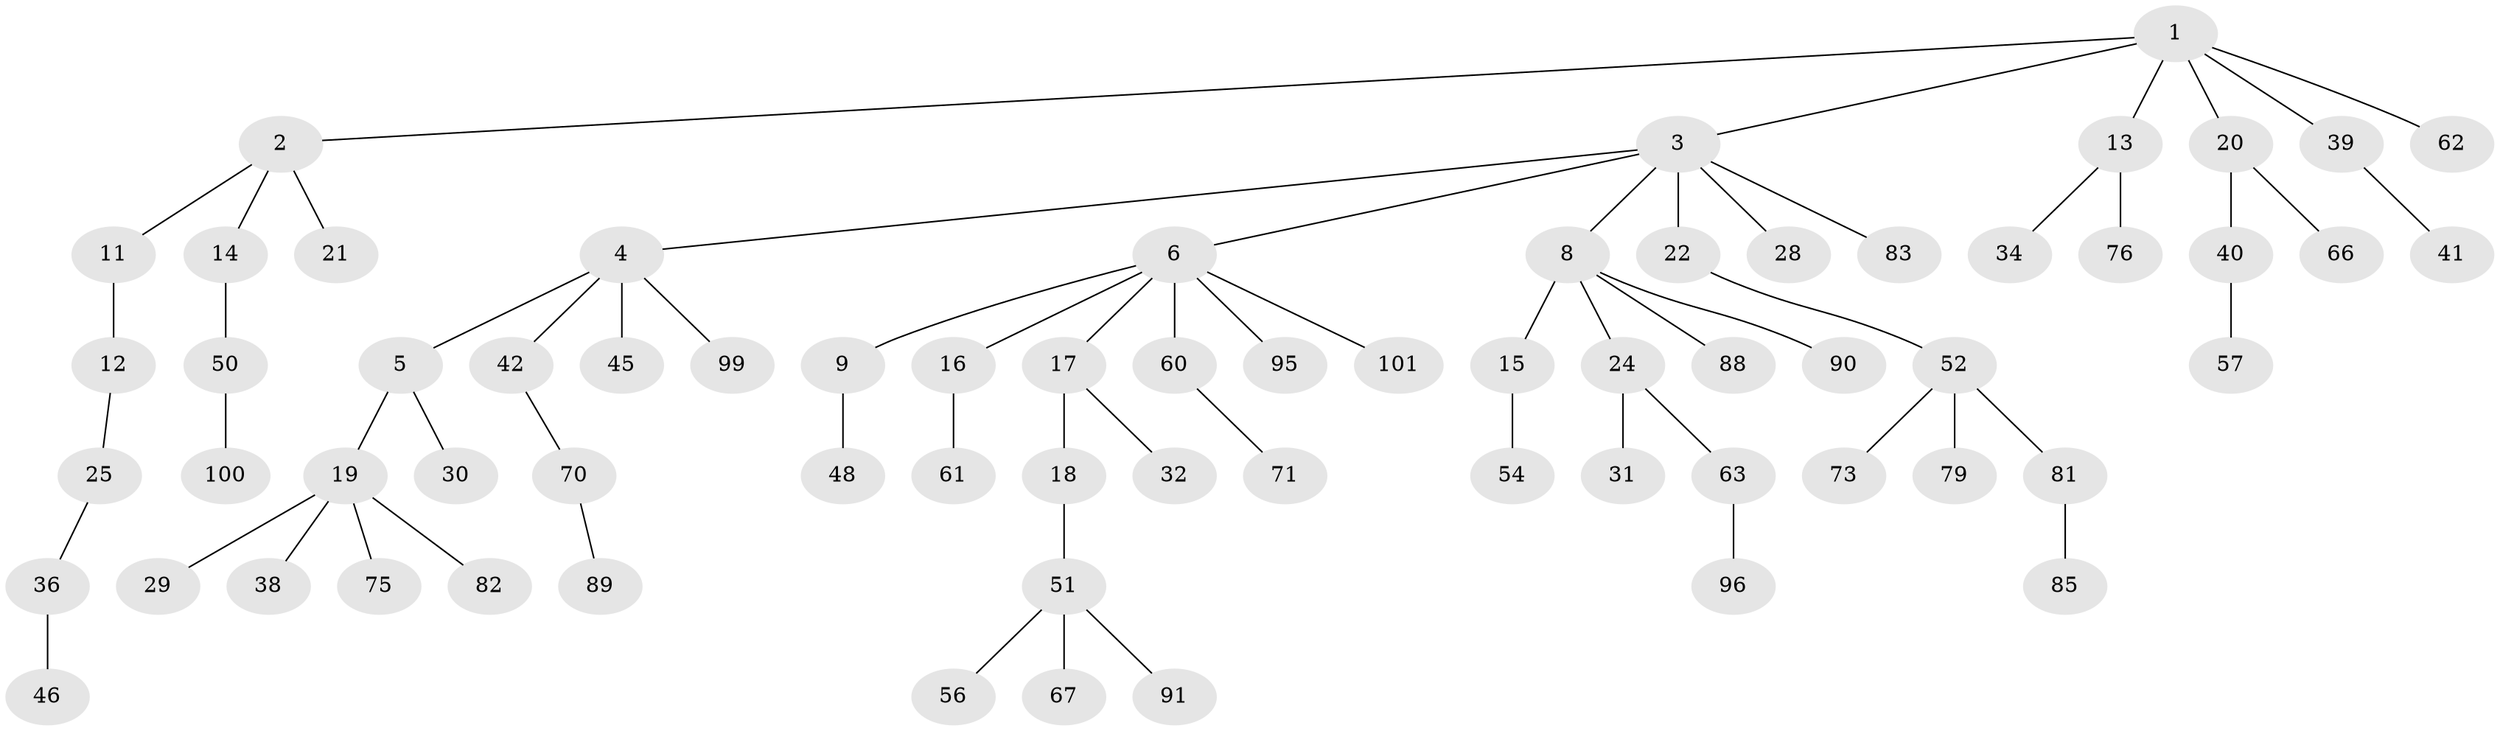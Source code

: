 // Generated by graph-tools (version 1.1) at 2025/24/03/03/25 07:24:07]
// undirected, 68 vertices, 67 edges
graph export_dot {
graph [start="1"]
  node [color=gray90,style=filled];
  1 [super="+65"];
  2 [super="+55"];
  3 [super="+7"];
  4 [super="+10"];
  5;
  6 [super="+64"];
  8 [super="+44"];
  9 [super="+47"];
  11;
  12 [super="+68"];
  13 [super="+23"];
  14;
  15;
  16 [super="+77"];
  17 [super="+26"];
  18;
  19 [super="+35"];
  20 [super="+93"];
  21;
  22;
  24 [super="+27"];
  25 [super="+94"];
  28;
  29;
  30 [super="+69"];
  31 [super="+33"];
  32;
  34 [super="+87"];
  36 [super="+37"];
  38;
  39 [super="+43"];
  40 [super="+49"];
  41;
  42 [super="+86"];
  45;
  46;
  48 [super="+58"];
  50 [super="+80"];
  51 [super="+53"];
  52 [super="+72"];
  54 [super="+59"];
  56 [super="+84"];
  57 [super="+78"];
  60 [super="+92"];
  61;
  62;
  63 [super="+74"];
  66;
  67;
  70;
  71;
  73;
  75;
  76;
  79;
  81 [super="+102"];
  82;
  83;
  85 [super="+97"];
  88 [super="+98"];
  89;
  90;
  91;
  95;
  96;
  99;
  100;
  101;
  1 -- 2;
  1 -- 3;
  1 -- 13;
  1 -- 20;
  1 -- 39;
  1 -- 62;
  2 -- 11;
  2 -- 14;
  2 -- 21;
  3 -- 4;
  3 -- 6;
  3 -- 28;
  3 -- 8;
  3 -- 83;
  3 -- 22;
  4 -- 5;
  4 -- 42;
  4 -- 99;
  4 -- 45;
  5 -- 19;
  5 -- 30;
  6 -- 9;
  6 -- 16;
  6 -- 17;
  6 -- 60;
  6 -- 101;
  6 -- 95;
  8 -- 15;
  8 -- 24;
  8 -- 88;
  8 -- 90;
  9 -- 48;
  11 -- 12;
  12 -- 25;
  13 -- 34;
  13 -- 76;
  14 -- 50;
  15 -- 54;
  16 -- 61;
  17 -- 18;
  17 -- 32;
  18 -- 51;
  19 -- 29;
  19 -- 38;
  19 -- 75;
  19 -- 82;
  20 -- 40;
  20 -- 66;
  22 -- 52;
  24 -- 31;
  24 -- 63;
  25 -- 36;
  36 -- 46;
  39 -- 41;
  40 -- 57;
  42 -- 70;
  50 -- 100;
  51 -- 67;
  51 -- 56;
  51 -- 91;
  52 -- 79;
  52 -- 81;
  52 -- 73;
  60 -- 71;
  63 -- 96;
  70 -- 89;
  81 -- 85;
}
